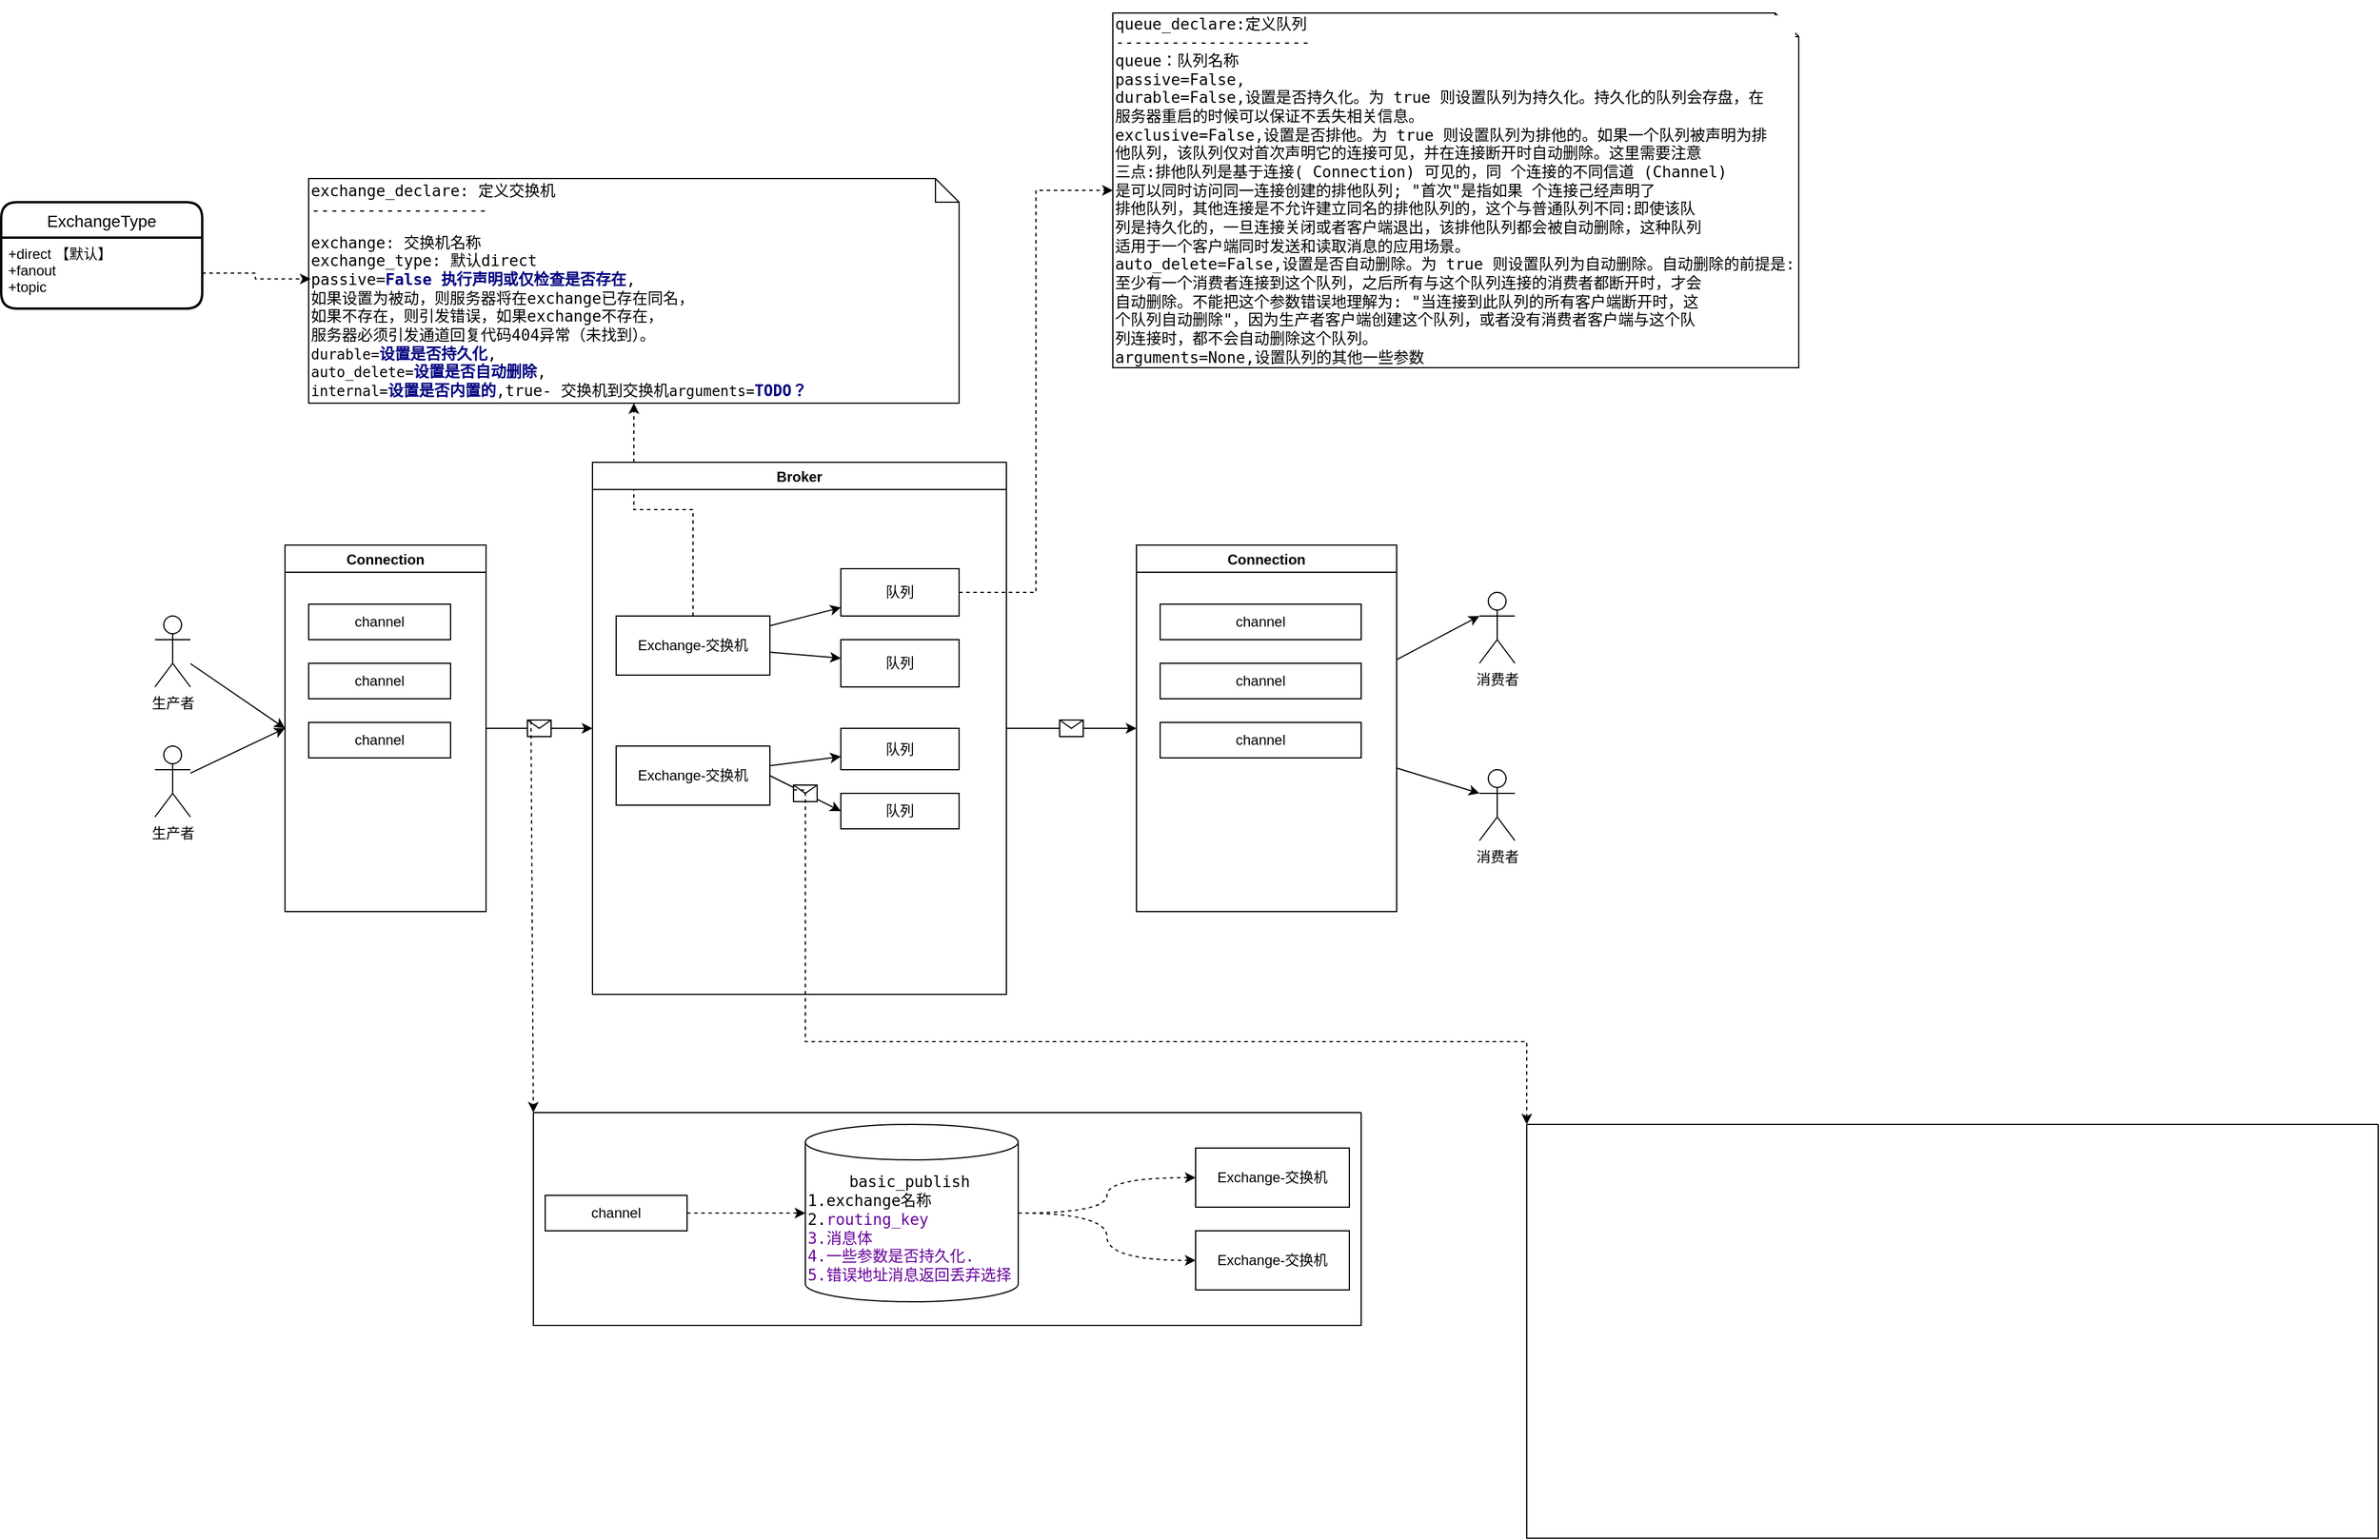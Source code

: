 <mxfile version="15.4.0" type="device"><diagram id="C5RBs43oDa-KdzZeNtuy" name="Page-1"><mxGraphModel dx="1955" dy="1751" grid="1" gridSize="10" guides="1" tooltips="1" connect="1" arrows="1" fold="1" page="1" pageScale="1" pageWidth="827" pageHeight="1169" math="0" shadow="0"><root><mxCell id="WIyWlLk6GJQsqaUBKTNV-0"/><mxCell id="WIyWlLk6GJQsqaUBKTNV-1" parent="WIyWlLk6GJQsqaUBKTNV-0"/><mxCell id="pta1IAL_lP-YYPCLAfu4-33" style="edgeStyle=none;rounded=0;orthogonalLoop=1;jettySize=auto;html=1;entryX=0;entryY=0.5;entryDx=0;entryDy=0;" edge="1" parent="WIyWlLk6GJQsqaUBKTNV-1" source="pta1IAL_lP-YYPCLAfu4-0" target="pta1IAL_lP-YYPCLAfu4-1"><mxGeometry relative="1" as="geometry"/></mxCell><mxCell id="pta1IAL_lP-YYPCLAfu4-0" value="生产者" style="shape=umlActor;verticalLabelPosition=bottom;verticalAlign=top;html=1;outlineConnect=0;" vertex="1" parent="WIyWlLk6GJQsqaUBKTNV-1"><mxGeometry x="50" y="250" width="30" height="60" as="geometry"/></mxCell><mxCell id="pta1IAL_lP-YYPCLAfu4-1" value="Connection" style="swimlane;" vertex="1" parent="WIyWlLk6GJQsqaUBKTNV-1"><mxGeometry x="160" y="190" width="170" height="310" as="geometry"/></mxCell><mxCell id="pta1IAL_lP-YYPCLAfu4-2" value="channel" style="rounded=0;whiteSpace=wrap;html=1;" vertex="1" parent="pta1IAL_lP-YYPCLAfu4-1"><mxGeometry x="20" y="50" width="120" height="30" as="geometry"/></mxCell><mxCell id="pta1IAL_lP-YYPCLAfu4-8" value="channel" style="rounded=0;whiteSpace=wrap;html=1;" vertex="1" parent="pta1IAL_lP-YYPCLAfu4-1"><mxGeometry x="20" y="100" width="120" height="30" as="geometry"/></mxCell><mxCell id="pta1IAL_lP-YYPCLAfu4-9" value="channel" style="rounded=0;whiteSpace=wrap;html=1;" vertex="1" parent="pta1IAL_lP-YYPCLAfu4-1"><mxGeometry x="20" y="150" width="120" height="30" as="geometry"/></mxCell><mxCell id="pta1IAL_lP-YYPCLAfu4-20" style="rounded=0;orthogonalLoop=1;jettySize=auto;html=1;" edge="1" parent="WIyWlLk6GJQsqaUBKTNV-1" source="pta1IAL_lP-YYPCLAfu4-3" target="pta1IAL_lP-YYPCLAfu4-4"><mxGeometry relative="1" as="geometry"/></mxCell><mxCell id="pta1IAL_lP-YYPCLAfu4-21" style="edgeStyle=none;rounded=0;orthogonalLoop=1;jettySize=auto;html=1;" edge="1" parent="WIyWlLk6GJQsqaUBKTNV-1" source="pta1IAL_lP-YYPCLAfu4-3" target="pta1IAL_lP-YYPCLAfu4-11"><mxGeometry relative="1" as="geometry"/></mxCell><mxCell id="pta1IAL_lP-YYPCLAfu4-79" style="edgeStyle=orthogonalEdgeStyle;rounded=0;orthogonalLoop=1;jettySize=auto;html=1;entryX=0.5;entryY=1;entryDx=0;entryDy=0;entryPerimeter=0;dashed=1;" edge="1" parent="WIyWlLk6GJQsqaUBKTNV-1" source="pta1IAL_lP-YYPCLAfu4-3" target="pta1IAL_lP-YYPCLAfu4-78"><mxGeometry relative="1" as="geometry"/></mxCell><mxCell id="pta1IAL_lP-YYPCLAfu4-3" value="Exchange-交换机" style="rounded=0;whiteSpace=wrap;html=1;" vertex="1" parent="WIyWlLk6GJQsqaUBKTNV-1"><mxGeometry x="440" y="250" width="130" height="50" as="geometry"/></mxCell><mxCell id="pta1IAL_lP-YYPCLAfu4-87" style="edgeStyle=orthogonalEdgeStyle;rounded=0;orthogonalLoop=1;jettySize=auto;html=1;entryX=0;entryY=0.5;entryDx=0;entryDy=0;entryPerimeter=0;dashed=1;" edge="1" parent="WIyWlLk6GJQsqaUBKTNV-1" source="pta1IAL_lP-YYPCLAfu4-4" target="pta1IAL_lP-YYPCLAfu4-86"><mxGeometry relative="1" as="geometry"/></mxCell><mxCell id="pta1IAL_lP-YYPCLAfu4-4" value="队列" style="rounded=0;whiteSpace=wrap;html=1;" vertex="1" parent="WIyWlLk6GJQsqaUBKTNV-1"><mxGeometry x="630" y="210" width="100" height="40" as="geometry"/></mxCell><mxCell id="pta1IAL_lP-YYPCLAfu4-5" value="消费者" style="shape=umlActor;verticalLabelPosition=bottom;verticalAlign=top;html=1;outlineConnect=0;" vertex="1" parent="WIyWlLk6GJQsqaUBKTNV-1"><mxGeometry x="1170" y="230" width="30" height="60" as="geometry"/></mxCell><mxCell id="pta1IAL_lP-YYPCLAfu4-34" style="edgeStyle=none;rounded=0;orthogonalLoop=1;jettySize=auto;html=1;entryX=0;entryY=0.5;entryDx=0;entryDy=0;" edge="1" parent="WIyWlLk6GJQsqaUBKTNV-1" source="pta1IAL_lP-YYPCLAfu4-7" target="pta1IAL_lP-YYPCLAfu4-1"><mxGeometry relative="1" as="geometry"/></mxCell><mxCell id="pta1IAL_lP-YYPCLAfu4-7" value="生产者" style="shape=umlActor;verticalLabelPosition=bottom;verticalAlign=top;html=1;outlineConnect=0;" vertex="1" parent="WIyWlLk6GJQsqaUBKTNV-1"><mxGeometry x="50" y="360" width="30" height="60" as="geometry"/></mxCell><mxCell id="pta1IAL_lP-YYPCLAfu4-22" style="edgeStyle=none;rounded=0;orthogonalLoop=1;jettySize=auto;html=1;" edge="1" parent="WIyWlLk6GJQsqaUBKTNV-1" source="pta1IAL_lP-YYPCLAfu4-10" target="pta1IAL_lP-YYPCLAfu4-12"><mxGeometry relative="1" as="geometry"/></mxCell><mxCell id="pta1IAL_lP-YYPCLAfu4-10" value="Exchange-交换机" style="rounded=0;whiteSpace=wrap;html=1;" vertex="1" parent="WIyWlLk6GJQsqaUBKTNV-1"><mxGeometry x="440" y="360" width="130" height="50" as="geometry"/></mxCell><mxCell id="pta1IAL_lP-YYPCLAfu4-11" value="队列" style="rounded=0;whiteSpace=wrap;html=1;" vertex="1" parent="WIyWlLk6GJQsqaUBKTNV-1"><mxGeometry x="630" y="270" width="100" height="40" as="geometry"/></mxCell><mxCell id="pta1IAL_lP-YYPCLAfu4-12" value="队列" style="rounded=0;whiteSpace=wrap;html=1;" vertex="1" parent="WIyWlLk6GJQsqaUBKTNV-1"><mxGeometry x="630" y="345" width="100" height="35" as="geometry"/></mxCell><mxCell id="pta1IAL_lP-YYPCLAfu4-13" value="队列" style="rounded=0;whiteSpace=wrap;html=1;" vertex="1" parent="WIyWlLk6GJQsqaUBKTNV-1"><mxGeometry x="630" y="400" width="100" height="30" as="geometry"/></mxCell><mxCell id="pta1IAL_lP-YYPCLAfu4-31" style="edgeStyle=none;rounded=0;orthogonalLoop=1;jettySize=auto;html=1;entryX=0;entryY=0.333;entryDx=0;entryDy=0;entryPerimeter=0;" edge="1" parent="WIyWlLk6GJQsqaUBKTNV-1" source="pta1IAL_lP-YYPCLAfu4-15" target="pta1IAL_lP-YYPCLAfu4-5"><mxGeometry relative="1" as="geometry"/></mxCell><mxCell id="pta1IAL_lP-YYPCLAfu4-32" style="edgeStyle=none;rounded=0;orthogonalLoop=1;jettySize=auto;html=1;entryX=0;entryY=0.333;entryDx=0;entryDy=0;entryPerimeter=0;" edge="1" parent="WIyWlLk6GJQsqaUBKTNV-1" source="pta1IAL_lP-YYPCLAfu4-15" target="pta1IAL_lP-YYPCLAfu4-30"><mxGeometry relative="1" as="geometry"/></mxCell><mxCell id="pta1IAL_lP-YYPCLAfu4-15" value="Connection" style="swimlane;" vertex="1" parent="WIyWlLk6GJQsqaUBKTNV-1"><mxGeometry x="880" y="190" width="220" height="310" as="geometry"/></mxCell><mxCell id="pta1IAL_lP-YYPCLAfu4-16" value="channel" style="rounded=0;whiteSpace=wrap;html=1;" vertex="1" parent="pta1IAL_lP-YYPCLAfu4-15"><mxGeometry x="20" y="50" width="170" height="30" as="geometry"/></mxCell><mxCell id="pta1IAL_lP-YYPCLAfu4-17" value="channel" style="rounded=0;whiteSpace=wrap;html=1;" vertex="1" parent="pta1IAL_lP-YYPCLAfu4-15"><mxGeometry x="20" y="100" width="170" height="30" as="geometry"/></mxCell><mxCell id="pta1IAL_lP-YYPCLAfu4-18" value="channel" style="rounded=0;whiteSpace=wrap;html=1;" vertex="1" parent="pta1IAL_lP-YYPCLAfu4-15"><mxGeometry x="20" y="150" width="170" height="30" as="geometry"/></mxCell><mxCell id="pta1IAL_lP-YYPCLAfu4-25" value="Broker" style="swimlane;" vertex="1" parent="WIyWlLk6GJQsqaUBKTNV-1"><mxGeometry x="420" y="120" width="350" height="450" as="geometry"/></mxCell><mxCell id="pta1IAL_lP-YYPCLAfu4-30" value="消费者" style="shape=umlActor;verticalLabelPosition=bottom;verticalAlign=top;html=1;outlineConnect=0;" vertex="1" parent="WIyWlLk6GJQsqaUBKTNV-1"><mxGeometry x="1170" y="380" width="30" height="60" as="geometry"/></mxCell><mxCell id="pta1IAL_lP-YYPCLAfu4-41" style="edgeStyle=orthogonalEdgeStyle;curved=1;rounded=0;orthogonalLoop=1;jettySize=auto;html=1;dashed=1;" edge="1" parent="WIyWlLk6GJQsqaUBKTNV-1" source="pta1IAL_lP-YYPCLAfu4-39" target="pta1IAL_lP-YYPCLAfu4-46"><mxGeometry relative="1" as="geometry"><mxPoint x="640.114" y="756.3" as="targetPoint"/></mxGeometry></mxCell><mxCell id="pta1IAL_lP-YYPCLAfu4-49" value="&lt;pre style=&quot;font-family: &amp;#34;jetbrains mono&amp;#34; , monospace ; font-size: 9.8pt&quot;&gt;&lt;br&gt;&lt;/pre&gt;" style="edgeLabel;html=1;align=center;verticalAlign=middle;resizable=0;points=[];" vertex="1" connectable="0" parent="pta1IAL_lP-YYPCLAfu4-41"><mxGeometry x="-0.088" relative="1" as="geometry"><mxPoint as="offset"/></mxGeometry></mxCell><mxCell id="pta1IAL_lP-YYPCLAfu4-39" value="channel" style="rounded=0;whiteSpace=wrap;html=1;" vertex="1" parent="WIyWlLk6GJQsqaUBKTNV-1"><mxGeometry x="380" y="740" width="120" height="30" as="geometry"/></mxCell><mxCell id="pta1IAL_lP-YYPCLAfu4-40" value="Exchange-交换机" style="rounded=0;whiteSpace=wrap;html=1;" vertex="1" parent="WIyWlLk6GJQsqaUBKTNV-1"><mxGeometry x="930" y="700" width="130" height="50" as="geometry"/></mxCell><mxCell id="pta1IAL_lP-YYPCLAfu4-45" style="edgeStyle=orthogonalEdgeStyle;curved=1;rounded=0;orthogonalLoop=1;jettySize=auto;html=1;dashed=1;exitX=1;exitY=0.5;exitDx=0;exitDy=0;exitPerimeter=0;" edge="1" parent="WIyWlLk6GJQsqaUBKTNV-1" source="pta1IAL_lP-YYPCLAfu4-46" target="pta1IAL_lP-YYPCLAfu4-40"><mxGeometry relative="1" as="geometry"><mxPoint x="839.886" y="756.3" as="sourcePoint"/></mxGeometry></mxCell><mxCell id="pta1IAL_lP-YYPCLAfu4-48" style="edgeStyle=orthogonalEdgeStyle;curved=1;rounded=0;orthogonalLoop=1;jettySize=auto;html=1;dashed=1;" edge="1" parent="WIyWlLk6GJQsqaUBKTNV-1" source="pta1IAL_lP-YYPCLAfu4-46" target="pta1IAL_lP-YYPCLAfu4-47"><mxGeometry relative="1" as="geometry"/></mxCell><mxCell id="pta1IAL_lP-YYPCLAfu4-46" value="&lt;pre style=&quot;font-family: &amp;#34;jetbrains mono&amp;#34; , monospace ; font-size: 9.8pt&quot;&gt;&lt;div style=&quot;text-align: center&quot;&gt;&lt;span style=&quot;font-size: 9.8pt ; white-space: normal&quot;&gt;basic_publish&lt;/span&gt;&lt;/div&gt;1.exchange名称&lt;br&gt;2.&lt;span style=&quot;font-size: 9.8pt ; white-space: normal ; color: rgb(102 , 0 , 153) ; background-color: rgb(255 , 255 , 255)&quot;&gt;routing_key&lt;br&gt;3.消息体&lt;br&gt;4.一些参数是否持久化.&lt;br&gt;5.错误地址消息返回丢弃选择&lt;/span&gt;&lt;/pre&gt;" style="shape=cylinder3;whiteSpace=wrap;html=1;boundedLbl=1;backgroundOutline=1;size=15;align=left;" vertex="1" parent="WIyWlLk6GJQsqaUBKTNV-1"><mxGeometry x="600" y="680" width="180" height="150" as="geometry"/></mxCell><mxCell id="pta1IAL_lP-YYPCLAfu4-47" value="Exchange-交换机" style="rounded=0;whiteSpace=wrap;html=1;" vertex="1" parent="WIyWlLk6GJQsqaUBKTNV-1"><mxGeometry x="930" y="770" width="130" height="50" as="geometry"/></mxCell><mxCell id="pta1IAL_lP-YYPCLAfu4-56" value="" style="endArrow=classic;html=1;rounded=0;edgeStyle=orthogonalEdgeStyle;curved=1;exitX=1;exitY=0.5;exitDx=0;exitDy=0;entryX=0;entryY=0.5;entryDx=0;entryDy=0;" edge="1" parent="WIyWlLk6GJQsqaUBKTNV-1" source="pta1IAL_lP-YYPCLAfu4-1" target="pta1IAL_lP-YYPCLAfu4-25"><mxGeometry relative="1" as="geometry"><mxPoint x="330" y="360" as="sourcePoint"/><mxPoint x="410" y="580" as="targetPoint"/></mxGeometry></mxCell><mxCell id="pta1IAL_lP-YYPCLAfu4-57" value="" style="shape=message;html=1;outlineConnect=0;" vertex="1" parent="pta1IAL_lP-YYPCLAfu4-56"><mxGeometry width="20" height="14" relative="1" as="geometry"><mxPoint x="-10" y="-7" as="offset"/></mxGeometry></mxCell><mxCell id="pta1IAL_lP-YYPCLAfu4-60" value="" style="swimlane;startSize=0;" vertex="1" parent="WIyWlLk6GJQsqaUBKTNV-1"><mxGeometry x="370" y="670" width="700" height="180" as="geometry"/></mxCell><mxCell id="pta1IAL_lP-YYPCLAfu4-58" style="rounded=0;orthogonalLoop=1;jettySize=auto;html=1;exitX=0.15;exitY=0.05;exitDx=0;exitDy=0;exitPerimeter=0;dashed=1;elbow=vertical;entryX=0;entryY=0;entryDx=0;entryDy=0;" edge="1" parent="WIyWlLk6GJQsqaUBKTNV-1" source="pta1IAL_lP-YYPCLAfu4-57" target="pta1IAL_lP-YYPCLAfu4-60"><mxGeometry relative="1" as="geometry"><mxPoint x="120" y="650" as="targetPoint"/></mxGeometry></mxCell><mxCell id="pta1IAL_lP-YYPCLAfu4-65" value="" style="endArrow=classic;html=1;rounded=0;elbow=vertical;exitX=1;exitY=0.5;exitDx=0;exitDy=0;entryX=0;entryY=0.5;entryDx=0;entryDy=0;" edge="1" parent="WIyWlLk6GJQsqaUBKTNV-1" source="pta1IAL_lP-YYPCLAfu4-25" target="pta1IAL_lP-YYPCLAfu4-15"><mxGeometry relative="1" as="geometry"><mxPoint x="790" y="340" as="sourcePoint"/><mxPoint x="890" y="340" as="targetPoint"/></mxGeometry></mxCell><mxCell id="pta1IAL_lP-YYPCLAfu4-66" value="" style="shape=message;html=1;outlineConnect=0;" vertex="1" parent="pta1IAL_lP-YYPCLAfu4-65"><mxGeometry width="20" height="14" relative="1" as="geometry"><mxPoint x="-10" y="-7" as="offset"/></mxGeometry></mxCell><mxCell id="pta1IAL_lP-YYPCLAfu4-67" value="" style="endArrow=classic;html=1;rounded=0;elbow=vertical;exitX=1;exitY=0.5;exitDx=0;exitDy=0;entryX=0;entryY=0.5;entryDx=0;entryDy=0;" edge="1" parent="WIyWlLk6GJQsqaUBKTNV-1" source="pta1IAL_lP-YYPCLAfu4-10" target="pta1IAL_lP-YYPCLAfu4-13"><mxGeometry relative="1" as="geometry"><mxPoint x="530" y="460" as="sourcePoint"/><mxPoint x="630" y="460" as="targetPoint"/></mxGeometry></mxCell><mxCell id="pta1IAL_lP-YYPCLAfu4-68" value="" style="shape=message;html=1;outlineConnect=0;" vertex="1" parent="pta1IAL_lP-YYPCLAfu4-67"><mxGeometry width="20" height="14" relative="1" as="geometry"><mxPoint x="-10" y="-7" as="offset"/></mxGeometry></mxCell><mxCell id="pta1IAL_lP-YYPCLAfu4-74" style="edgeStyle=orthogonalEdgeStyle;rounded=0;orthogonalLoop=1;jettySize=auto;html=1;exitX=0;exitY=0.3;exitDx=0;exitDy=0;entryX=0;entryY=0;entryDx=0;entryDy=0;dashed=1;" edge="1" parent="pta1IAL_lP-YYPCLAfu4-67" source="pta1IAL_lP-YYPCLAfu4-68" target="pta1IAL_lP-YYPCLAfu4-69"><mxGeometry relative="1" as="geometry"><Array as="points"><mxPoint x="600" y="397"/><mxPoint x="600" y="610"/><mxPoint x="1210" y="610"/></Array></mxGeometry></mxCell><mxCell id="pta1IAL_lP-YYPCLAfu4-69" value="" style="swimlane;startSize=0;" vertex="1" parent="WIyWlLk6GJQsqaUBKTNV-1"><mxGeometry x="1210" y="680" width="720" height="350" as="geometry"/></mxCell><mxCell id="pta1IAL_lP-YYPCLAfu4-78" value="&lt;pre style=&quot;background-color: rgb(255 , 255 , 255)&quot;&gt;&lt;font face=&quot;jetbrains mono, monospace&quot;&gt;&lt;span style=&quot;font-size: 9.8pt&quot;&gt;exchange_declare: 定义交换机&lt;br&gt;-------------------&lt;br&gt;&lt;/span&gt;&lt;/font&gt;&lt;pre&gt;&lt;font face=&quot;jetbrains mono, monospace&quot;&gt;&lt;span style=&quot;font-size: 9.8pt&quot;&gt;exchange: 交换机名称&lt;br&gt;exchange_type: 默认direct&lt;br&gt;passive=&lt;/span&gt;&lt;/font&gt;&lt;span style=&quot;font-family: &amp;#34;jetbrains mono&amp;#34; , monospace ; font-size: 9.8pt ; color: rgb(0 , 0 , 128) ; font-weight: bold&quot;&gt;False&amp;nbsp;&lt;/span&gt;&lt;font color=&quot;#000080&quot; face=&quot;jetbrains mono, monospace&quot;&gt;&lt;span style=&quot;font-size: 13.067px&quot;&gt;&lt;b&gt;执行声明或仅检查是否存在&lt;/b&gt;&lt;/span&gt;&lt;/font&gt;&lt;font face=&quot;jetbrains mono, monospace&quot;&gt;&lt;span style=&quot;font-size: 9.8pt&quot;&gt;,&lt;br/&gt;&lt;/span&gt;&lt;span style=&quot;font-size: 13.067px&quot;&gt;如果设置为被动，则服务器将在exchange已存在同名，&lt;br/&gt;如果不存在，则引发错误，如果exchange不存在，&lt;br/&gt;服务器必须引发通道回复代码404异常（未找到）。&lt;/span&gt;&lt;span style=&quot;font-size: 13.067px&quot;&gt;&lt;br&gt;&lt;/span&gt;&lt;/font&gt;durable=&lt;span style=&quot;font-family: &amp;#34;jetbrains mono&amp;#34; , monospace ; font-size: 9.8pt ; color: rgb(0 , 0 , 128) ; font-weight: bold&quot;&gt;设置是否持久化&lt;/span&gt;&lt;font face=&quot;jetbrains mono, monospace&quot;&gt;&lt;span style=&quot;font-size: 9.8pt&quot;&gt;,&lt;/span&gt;&lt;span style=&quot;font-size: 13.067px&quot;&gt;&lt;br&gt;&lt;/span&gt;&lt;/font&gt;auto_delete=&lt;font color=&quot;#000080&quot; style=&quot;font-family: &amp;#34;jetbrains mono&amp;#34; , monospace ; font-size: 9.8pt&quot;&gt;&lt;b&gt;设置是否自动删除&lt;/b&gt;&lt;/font&gt;&lt;font face=&quot;jetbrains mono, monospace&quot;&gt;&lt;span style=&quot;font-size: 9.8pt&quot;&gt;,&lt;/span&gt;&lt;span style=&quot;font-size: 13.067px&quot;&gt;&lt;br&gt;&lt;/span&gt;&lt;/font&gt;internal=&lt;span style=&quot;font-family: &amp;#34;jetbrains mono&amp;#34; , monospace ; font-size: 9.8pt ; color: rgb(0 , 0 , 128) ; font-weight: bold&quot;&gt;设置是否内置的&lt;/span&gt;&lt;span style=&quot;font-family: &amp;#34;jetbrains mono&amp;#34; , monospace ; font-size: 9.8pt&quot;&gt;,true- 交换机到交换机&lt;/span&gt;arguments=&lt;font color=&quot;#000080&quot; style=&quot;font-family: &amp;#34;jetbrains mono&amp;#34; , monospace ; font-size: 9.8pt&quot;&gt;&lt;b&gt;TODO？&lt;/b&gt;&lt;/font&gt;&lt;/pre&gt;&lt;/pre&gt;" style="shape=note;size=20;whiteSpace=wrap;html=1;align=left;" vertex="1" parent="WIyWlLk6GJQsqaUBKTNV-1"><mxGeometry x="180" y="-120" width="550" height="190" as="geometry"/></mxCell><mxCell id="pta1IAL_lP-YYPCLAfu4-80" value="ExchangeType" style="swimlane;childLayout=stackLayout;horizontal=1;startSize=30;horizontalStack=0;rounded=1;fontSize=14;fontStyle=0;strokeWidth=2;resizeParent=0;resizeLast=1;shadow=0;dashed=0;align=center;" vertex="1" parent="WIyWlLk6GJQsqaUBKTNV-1"><mxGeometry x="-80" y="-100" width="170" height="90" as="geometry"/></mxCell><mxCell id="pta1IAL_lP-YYPCLAfu4-81" value="+direct 【默认】&#10;+fanout&#10;+topic" style="align=left;strokeColor=none;fillColor=none;spacingLeft=4;fontSize=12;verticalAlign=top;resizable=0;rotatable=0;part=1;" vertex="1" parent="pta1IAL_lP-YYPCLAfu4-80"><mxGeometry y="30" width="170" height="60" as="geometry"/></mxCell><mxCell id="pta1IAL_lP-YYPCLAfu4-85" style="edgeStyle=orthogonalEdgeStyle;rounded=0;orthogonalLoop=1;jettySize=auto;html=1;entryX=0.003;entryY=0.447;entryDx=0;entryDy=0;entryPerimeter=0;dashed=1;" edge="1" parent="WIyWlLk6GJQsqaUBKTNV-1" source="pta1IAL_lP-YYPCLAfu4-81" target="pta1IAL_lP-YYPCLAfu4-78"><mxGeometry relative="1" as="geometry"/></mxCell><mxCell id="pta1IAL_lP-YYPCLAfu4-86" value="&lt;pre style=&quot;background-color: rgb(255 , 255 , 255)&quot;&gt;&lt;font face=&quot;jetbrains mono, monospace&quot;&gt;&lt;span style=&quot;font-size: 13.067px&quot;&gt;queue_declare:定义队列&lt;br&gt;---------------------&lt;br&gt;queue：队列名称&lt;br&gt;passive=False,&lt;br&gt;durable=False,设置是否持久化。为 true 则设置队列为持久化。持久化的队列会存盘，在&lt;br&gt;服务器重启的时候可以保证不丢失相关信息。&lt;br&gt;exclusive=False,设置是否排他。为 true 则设置队列为排他的。如果一个队列被声明为排&lt;br&gt;他队列，该队列仅对首次声明它的连接可见，并在连接断开时自动删除。这里需要注意&lt;br&gt;三点:排他队列是基于连接( Connection) 可见的，同 个连接的不同信道 (Channel)&lt;br&gt;是可以同时访问同一连接创建的排他队列; &quot;首次&quot;是指如果 个连接己经声明了&lt;br&gt;排他队列，其他连接是不允许建立同名的排他队列的，这个与普通队列不同:即使该队&lt;br&gt;列是持久化的，一旦连接关闭或者客户端退出，该排他队列都会被自动删除，这种队列&lt;br&gt;适用于一个客户端同时发送和读取消息的应用场景。&lt;br&gt;auto_delete=False,设置是否自动删除。为 true 则设置队列为自动删除。自动删除的前提是:&lt;br&gt;至少有一个消费者连接到这个队列，之后所有与这个队列连接的消费者都断开时，才会&lt;br&gt;自动删除。不能把这个参数错误地理解为: &quot;当连接到此队列的所有客户端断开时，这&lt;br&gt;个队列自动删除&quot;，因为生产者客户端创建这个队列，或者没有消费者客户端与这个队&lt;br&gt;列连接时，都不会自动删除这个队列。&lt;br&gt;arguments=None,设置队列的其他一些参数&lt;/span&gt;&lt;span style=&quot;font-size: 9.8pt&quot;&gt;&lt;br&gt;&lt;/span&gt;&lt;/font&gt;&lt;/pre&gt;" style="shape=note;size=20;whiteSpace=wrap;html=1;align=left;" vertex="1" parent="WIyWlLk6GJQsqaUBKTNV-1"><mxGeometry x="860" y="-260" width="580" height="300" as="geometry"/></mxCell></root></mxGraphModel></diagram></mxfile>
